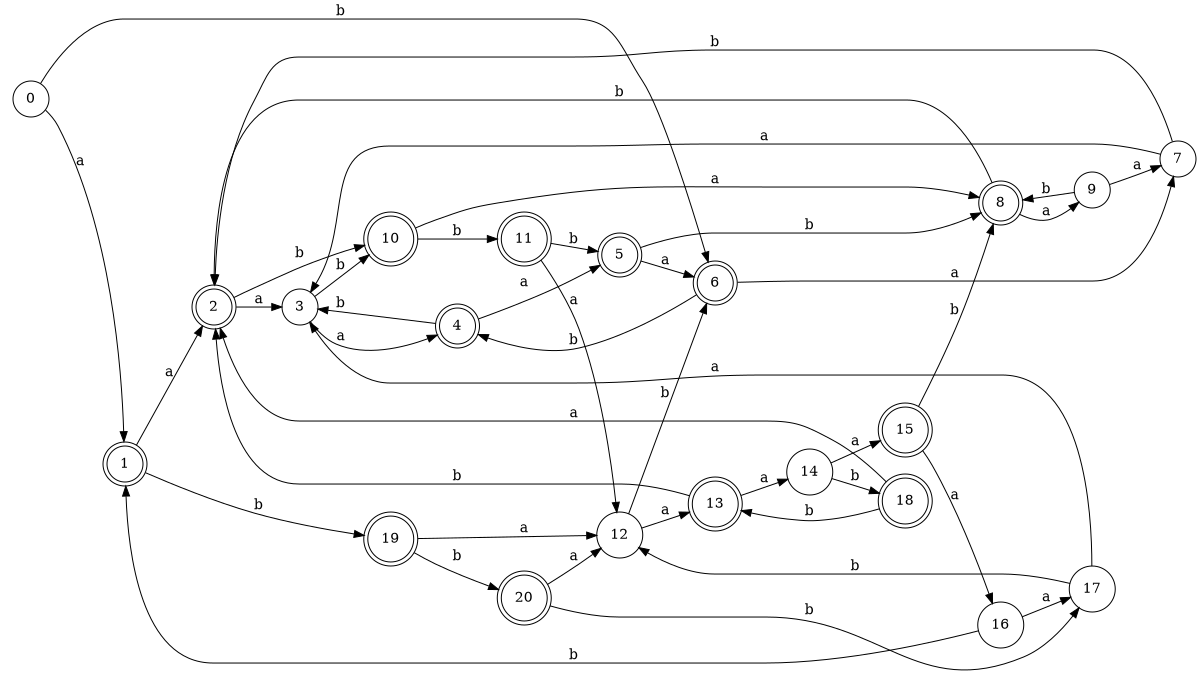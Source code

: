 digraph n17_3 {
__start0 [label="" shape="none"];

rankdir=LR;
size="8,5";

s0 [style="filled", color="black", fillcolor="white" shape="circle", label="0"];
s1 [style="rounded,filled", color="black", fillcolor="white" shape="doublecircle", label="1"];
s2 [style="rounded,filled", color="black", fillcolor="white" shape="doublecircle", label="2"];
s3 [style="filled", color="black", fillcolor="white" shape="circle", label="3"];
s4 [style="rounded,filled", color="black", fillcolor="white" shape="doublecircle", label="4"];
s5 [style="rounded,filled", color="black", fillcolor="white" shape="doublecircle", label="5"];
s6 [style="rounded,filled", color="black", fillcolor="white" shape="doublecircle", label="6"];
s7 [style="filled", color="black", fillcolor="white" shape="circle", label="7"];
s8 [style="rounded,filled", color="black", fillcolor="white" shape="doublecircle", label="8"];
s9 [style="filled", color="black", fillcolor="white" shape="circle", label="9"];
s10 [style="rounded,filled", color="black", fillcolor="white" shape="doublecircle", label="10"];
s11 [style="rounded,filled", color="black", fillcolor="white" shape="doublecircle", label="11"];
s12 [style="filled", color="black", fillcolor="white" shape="circle", label="12"];
s13 [style="rounded,filled", color="black", fillcolor="white" shape="doublecircle", label="13"];
s14 [style="filled", color="black", fillcolor="white" shape="circle", label="14"];
s15 [style="rounded,filled", color="black", fillcolor="white" shape="doublecircle", label="15"];
s16 [style="filled", color="black", fillcolor="white" shape="circle", label="16"];
s17 [style="filled", color="black", fillcolor="white" shape="circle", label="17"];
s18 [style="rounded,filled", color="black", fillcolor="white" shape="doublecircle", label="18"];
s19 [style="rounded,filled", color="black", fillcolor="white" shape="doublecircle", label="19"];
s20 [style="rounded,filled", color="black", fillcolor="white" shape="doublecircle", label="20"];
s0 -> s1 [label="a"];
s0 -> s6 [label="b"];
s1 -> s2 [label="a"];
s1 -> s19 [label="b"];
s2 -> s3 [label="a"];
s2 -> s10 [label="b"];
s3 -> s4 [label="a"];
s3 -> s10 [label="b"];
s4 -> s5 [label="a"];
s4 -> s3 [label="b"];
s5 -> s6 [label="a"];
s5 -> s8 [label="b"];
s6 -> s7 [label="a"];
s6 -> s4 [label="b"];
s7 -> s3 [label="a"];
s7 -> s2 [label="b"];
s8 -> s9 [label="a"];
s8 -> s2 [label="b"];
s9 -> s7 [label="a"];
s9 -> s8 [label="b"];
s10 -> s8 [label="a"];
s10 -> s11 [label="b"];
s11 -> s12 [label="a"];
s11 -> s5 [label="b"];
s12 -> s13 [label="a"];
s12 -> s6 [label="b"];
s13 -> s14 [label="a"];
s13 -> s2 [label="b"];
s14 -> s15 [label="a"];
s14 -> s18 [label="b"];
s15 -> s16 [label="a"];
s15 -> s8 [label="b"];
s16 -> s17 [label="a"];
s16 -> s1 [label="b"];
s17 -> s3 [label="a"];
s17 -> s12 [label="b"];
s18 -> s2 [label="a"];
s18 -> s13 [label="b"];
s19 -> s12 [label="a"];
s19 -> s20 [label="b"];
s20 -> s12 [label="a"];
s20 -> s17 [label="b"];

}